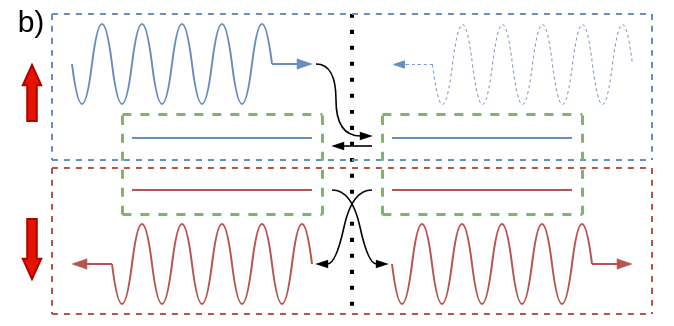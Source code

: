 <mxfile version="16.5.1" type="device"><diagram id="o5qHnMyBrEvPASki8_gP" name="Page-1"><mxGraphModel dx="341" dy="244" grid="1" gridSize="10" guides="1" tooltips="1" connect="1" arrows="1" fold="1" page="1" pageScale="1" pageWidth="827" pageHeight="1169" math="0" shadow="0"><root><mxCell id="0"/><mxCell id="1" parent="0"/><mxCell id="FBaFaHoeMLmWe-Ic7wrB-1" value="" style="swimlane;startSize=0;collapsible=0;strokeColor=none;allowArrows=0;connectable=0;strokeWidth=1;fillColor=none;" vertex="1" parent="1"><mxGeometry x="40" y="480" width="330" height="160" as="geometry"/></mxCell><mxCell id="FBaFaHoeMLmWe-Ic7wrB-10" value="" style="endArrow=none;dashed=1;html=1;dashPattern=1 3;strokeWidth=2;fontSize=15;curved=1;startSize=5;endSize=5;targetPerimeterSpacing=0;sourcePerimeterSpacing=0;" edge="1" parent="FBaFaHoeMLmWe-Ic7wrB-1"><mxGeometry width="50" height="50" relative="1" as="geometry"><mxPoint x="170" y="5" as="sourcePoint"/><mxPoint x="170" y="155" as="targetPoint"/></mxGeometry></mxCell><mxCell id="FBaFaHoeMLmWe-Ic7wrB-49" value="" style="rounded=0;whiteSpace=wrap;html=1;strokeColor=none;fillColor=default;" vertex="1" parent="FBaFaHoeMLmWe-Ic7wrB-1"><mxGeometry x="167" y="100" width="6" height="4" as="geometry"/></mxCell><mxCell id="FBaFaHoeMLmWe-Ic7wrB-40" value="" style="endArrow=none;html=1;fontSize=15;strokeWidth=1;curved=1;fillColor=#f8cecc;strokeColor=#b85450;" edge="1" parent="FBaFaHoeMLmWe-Ic7wrB-1"><mxGeometry width="50" height="50" relative="1" as="geometry"><mxPoint x="60" y="93.0" as="sourcePoint"/><mxPoint x="150" y="93.0" as="targetPoint"/></mxGeometry></mxCell><mxCell id="FBaFaHoeMLmWe-Ic7wrB-2" value="" style="endArrow=none;html=1;curved=1;fillColor=#f8cecc;strokeColor=#b85450;" edge="1" parent="FBaFaHoeMLmWe-Ic7wrB-1"><mxGeometry width="50" height="50" relative="1" as="geometry"><mxPoint x="190" y="130" as="sourcePoint"/><mxPoint x="290" y="130" as="targetPoint"/><Array as="points"><mxPoint x="195" y="170"/><mxPoint x="205" y="90"/><mxPoint x="215" y="170"/><mxPoint x="225" y="90"/><mxPoint x="235" y="170"/><mxPoint x="245" y="90"/><mxPoint x="255" y="170"/><mxPoint x="265" y="90"/><mxPoint x="275" y="170"/><mxPoint x="285" y="90"/></Array></mxGeometry></mxCell><mxCell id="FBaFaHoeMLmWe-Ic7wrB-3" value="" style="endArrow=blockThin;html=1;curved=1;endFill=1;endSize=5;startSize=2;fillColor=#f8cecc;strokeColor=#b85450;" edge="1" parent="FBaFaHoeMLmWe-Ic7wrB-1"><mxGeometry width="50" height="50" relative="1" as="geometry"><mxPoint x="290" y="130" as="sourcePoint"/><mxPoint x="310" y="130" as="targetPoint"/></mxGeometry></mxCell><mxCell id="FBaFaHoeMLmWe-Ic7wrB-4" value="" style="endArrow=none;html=1;curved=1;fillColor=#dae8fc;strokeColor=#6c8ebf;" edge="1" parent="FBaFaHoeMLmWe-Ic7wrB-1"><mxGeometry width="50" height="50" relative="1" as="geometry"><mxPoint x="30" y="30" as="sourcePoint"/><mxPoint x="130" y="30" as="targetPoint"/><Array as="points"><mxPoint x="35" y="70"/><mxPoint x="45" y="-10"/><mxPoint x="55" y="70"/><mxPoint x="65" y="-10"/><mxPoint x="75" y="70"/><mxPoint x="85" y="-10"/><mxPoint x="95" y="70"/><mxPoint x="105" y="-10"/><mxPoint x="115" y="70"/><mxPoint x="125" y="-10"/></Array></mxGeometry></mxCell><mxCell id="FBaFaHoeMLmWe-Ic7wrB-5" value="" style="endArrow=none;html=1;curved=1;fillColor=#f8cecc;strokeColor=#b85450;" edge="1" parent="FBaFaHoeMLmWe-Ic7wrB-1"><mxGeometry width="50" height="50" relative="1" as="geometry"><mxPoint x="50" y="130" as="sourcePoint"/><mxPoint x="150" y="130" as="targetPoint"/><Array as="points"><mxPoint x="55" y="170"/><mxPoint x="65" y="90"/><mxPoint x="75" y="170"/><mxPoint x="85" y="90"/><mxPoint x="95" y="170"/><mxPoint x="105" y="90"/><mxPoint x="115" y="170"/><mxPoint x="125" y="90"/><mxPoint x="135" y="170"/><mxPoint x="145" y="90"/></Array></mxGeometry></mxCell><mxCell id="FBaFaHoeMLmWe-Ic7wrB-6" value="" style="endArrow=blockThin;html=1;curved=1;endFill=1;endSize=5;startSize=2;fillColor=#f8cecc;strokeColor=#b85450;" edge="1" parent="FBaFaHoeMLmWe-Ic7wrB-1"><mxGeometry width="50" height="50" relative="1" as="geometry"><mxPoint x="50" y="130" as="sourcePoint"/><mxPoint x="30" y="130" as="targetPoint"/></mxGeometry></mxCell><mxCell id="FBaFaHoeMLmWe-Ic7wrB-7" value="" style="endArrow=none;dashed=1;html=1;strokeWidth=1;fontSize=15;curved=1;fillColor=#f8cecc;strokeColor=#b85450;" edge="1" parent="FBaFaHoeMLmWe-Ic7wrB-1"><mxGeometry width="50" height="50" relative="1" as="geometry"><mxPoint x="20" y="82" as="sourcePoint"/><mxPoint x="320" y="82" as="targetPoint"/></mxGeometry></mxCell><mxCell id="FBaFaHoeMLmWe-Ic7wrB-8" value="" style="endArrow=none;dashed=1;html=1;strokeWidth=1;fontSize=15;curved=1;fillColor=#dae8fc;strokeColor=#6c8ebf;" edge="1" parent="FBaFaHoeMLmWe-Ic7wrB-1"><mxGeometry width="50" height="50" relative="1" as="geometry"><mxPoint x="20" y="78" as="sourcePoint"/><mxPoint x="320" y="78" as="targetPoint"/></mxGeometry></mxCell><mxCell id="FBaFaHoeMLmWe-Ic7wrB-9" value="" style="shape=flexArrow;endArrow=classic;html=1;rounded=0;width=4.762;endSize=3.062;endWidth=3.447;fillColor=#e51400;strokeColor=#B20000;" edge="1" parent="FBaFaHoeMLmWe-Ic7wrB-1"><mxGeometry width="50" height="50" relative="1" as="geometry"><mxPoint x="10" y="59" as="sourcePoint"/><mxPoint x="10" y="30" as="targetPoint"/><Array as="points"/></mxGeometry></mxCell><mxCell id="FBaFaHoeMLmWe-Ic7wrB-11" value="" style="shape=flexArrow;endArrow=classic;html=1;rounded=0;width=4.762;endSize=3.062;endWidth=3.447;fillColor=#e51400;strokeColor=#B20000;" edge="1" parent="FBaFaHoeMLmWe-Ic7wrB-1"><mxGeometry width="50" height="50" relative="1" as="geometry"><mxPoint x="10" y="107" as="sourcePoint"/><mxPoint x="10" y="138" as="targetPoint"/><Array as="points"/></mxGeometry></mxCell><mxCell id="FBaFaHoeMLmWe-Ic7wrB-12" value="" style="endArrow=none;dashed=1;html=1;strokeWidth=1;fontSize=15;curved=1;fillColor=#f8cecc;strokeColor=#b85450;" edge="1" parent="FBaFaHoeMLmWe-Ic7wrB-1"><mxGeometry width="50" height="50" relative="1" as="geometry"><mxPoint x="20" y="82" as="sourcePoint"/><mxPoint x="20" y="155" as="targetPoint"/></mxGeometry></mxCell><mxCell id="FBaFaHoeMLmWe-Ic7wrB-13" value="" style="endArrow=none;dashed=1;html=1;strokeWidth=1;fontSize=15;curved=1;fillColor=#f8cecc;strokeColor=#b85450;" edge="1" parent="FBaFaHoeMLmWe-Ic7wrB-1"><mxGeometry width="50" height="50" relative="1" as="geometry"><mxPoint x="320" y="82" as="sourcePoint"/><mxPoint x="320" y="155" as="targetPoint"/></mxGeometry></mxCell><mxCell id="FBaFaHoeMLmWe-Ic7wrB-14" value="" style="endArrow=none;dashed=1;html=1;strokeWidth=1;fontSize=15;curved=1;fillColor=#dae8fc;strokeColor=#6c8ebf;" edge="1" parent="FBaFaHoeMLmWe-Ic7wrB-1"><mxGeometry width="50" height="50" relative="1" as="geometry"><mxPoint x="320" y="5" as="sourcePoint"/><mxPoint x="320" y="78" as="targetPoint"/></mxGeometry></mxCell><mxCell id="FBaFaHoeMLmWe-Ic7wrB-15" value="" style="endArrow=blockThin;html=1;curved=1;endFill=1;endSize=5;startSize=2;fillColor=#dae8fc;strokeColor=#6c8ebf;" edge="1" parent="FBaFaHoeMLmWe-Ic7wrB-1"><mxGeometry width="50" height="50" relative="1" as="geometry"><mxPoint x="130" y="30" as="sourcePoint"/><mxPoint x="150" y="30" as="targetPoint"/></mxGeometry></mxCell><mxCell id="FBaFaHoeMLmWe-Ic7wrB-16" value="" style="endArrow=none;html=1;fontSize=15;strokeWidth=1;curved=1;strokeColor=#6c8ebf;" edge="1" parent="FBaFaHoeMLmWe-Ic7wrB-1"><mxGeometry width="50" height="50" relative="1" as="geometry"><mxPoint x="190" y="67" as="sourcePoint"/><mxPoint x="280" y="67" as="targetPoint"/></mxGeometry></mxCell><mxCell id="FBaFaHoeMLmWe-Ic7wrB-17" value="" style="endArrow=none;html=1;fontSize=15;strokeWidth=1;curved=1;fillColor=#f8cecc;strokeColor=#b85450;" edge="1" parent="FBaFaHoeMLmWe-Ic7wrB-1"><mxGeometry width="50" height="50" relative="1" as="geometry"><mxPoint x="190" y="93" as="sourcePoint"/><mxPoint x="280" y="93" as="targetPoint"/></mxGeometry></mxCell><mxCell id="FBaFaHoeMLmWe-Ic7wrB-20" value="" style="group" vertex="1" connectable="0" parent="FBaFaHoeMLmWe-Ic7wrB-1"><mxGeometry x="185" y="55" width="100" height="50" as="geometry"/></mxCell><mxCell id="FBaFaHoeMLmWe-Ic7wrB-21" value="" style="endArrow=none;dashed=1;html=1;strokeWidth=1.5;fontSize=15;curved=1;fillColor=#d5e8d4;strokeColor=#82b366;targetPerimeterSpacing=0;sourcePerimeterSpacing=0;endSize=6;startSize=5;" edge="1" parent="FBaFaHoeMLmWe-Ic7wrB-20"><mxGeometry width="50" height="50" relative="1" as="geometry"><mxPoint x="100" y="50" as="sourcePoint"/><mxPoint x="100" as="targetPoint"/></mxGeometry></mxCell><mxCell id="FBaFaHoeMLmWe-Ic7wrB-22" value="" style="endArrow=none;dashed=1;html=1;strokeWidth=1.5;fontSize=15;curved=1;fillColor=#d5e8d4;strokeColor=#82b366;targetPerimeterSpacing=0;sourcePerimeterSpacing=0;endSize=6;startSize=5;" edge="1" parent="FBaFaHoeMLmWe-Ic7wrB-20"><mxGeometry width="50" height="50" relative="1" as="geometry"><mxPoint y="50" as="sourcePoint"/><mxPoint as="targetPoint"/></mxGeometry></mxCell><mxCell id="FBaFaHoeMLmWe-Ic7wrB-23" value="" style="endArrow=none;dashed=1;html=1;strokeWidth=1.5;fontSize=15;curved=1;fillColor=#d5e8d4;strokeColor=#82b366;targetPerimeterSpacing=0;sourcePerimeterSpacing=0;endSize=6;startSize=5;" edge="1" parent="FBaFaHoeMLmWe-Ic7wrB-20"><mxGeometry width="50" height="50" relative="1" as="geometry"><mxPoint as="sourcePoint"/><mxPoint x="100" as="targetPoint"/></mxGeometry></mxCell><mxCell id="FBaFaHoeMLmWe-Ic7wrB-24" value="" style="endArrow=none;dashed=1;html=1;strokeWidth=1.5;fontSize=15;curved=1;fillColor=#d5e8d4;strokeColor=#82b366;targetPerimeterSpacing=0;sourcePerimeterSpacing=0;endSize=6;startSize=5;" edge="1" parent="FBaFaHoeMLmWe-Ic7wrB-20"><mxGeometry width="50" height="50" relative="1" as="geometry"><mxPoint y="50" as="sourcePoint"/><mxPoint x="100" y="50" as="targetPoint"/></mxGeometry></mxCell><mxCell id="FBaFaHoeMLmWe-Ic7wrB-30" value="" style="endArrow=none;html=1;curved=1;fillColor=#dae8fc;strokeColor=#6c8ebf;dashed=1;strokeWidth=0.5;" edge="1" parent="FBaFaHoeMLmWe-Ic7wrB-1"><mxGeometry width="50" height="50" relative="1" as="geometry"><mxPoint x="210" y="30" as="sourcePoint"/><mxPoint x="310" y="30" as="targetPoint"/><Array as="points"><mxPoint x="215" y="70"/><mxPoint x="225" y="-10"/><mxPoint x="235" y="70"/><mxPoint x="245" y="-10"/><mxPoint x="255" y="70"/><mxPoint x="265" y="-10"/><mxPoint x="275" y="70"/><mxPoint x="285" y="-10"/><mxPoint x="295" y="70"/><mxPoint x="305" y="-10"/></Array></mxGeometry></mxCell><mxCell id="FBaFaHoeMLmWe-Ic7wrB-32" value="" style="endArrow=none;dashed=1;html=1;strokeWidth=1;fontSize=15;curved=1;fillColor=#dae8fc;strokeColor=#6c8ebf;" edge="1" parent="FBaFaHoeMLmWe-Ic7wrB-1"><mxGeometry width="50" height="50" relative="1" as="geometry"><mxPoint x="20.0" y="5" as="sourcePoint"/><mxPoint x="320" y="5" as="targetPoint"/></mxGeometry></mxCell><mxCell id="FBaFaHoeMLmWe-Ic7wrB-33" value="" style="endArrow=none;dashed=1;html=1;strokeWidth=1;fontSize=15;curved=1;fillColor=#f8cecc;strokeColor=#b85450;" edge="1" parent="FBaFaHoeMLmWe-Ic7wrB-1"><mxGeometry width="50" height="50" relative="1" as="geometry"><mxPoint x="20.0" y="155" as="sourcePoint"/><mxPoint x="320" y="155" as="targetPoint"/></mxGeometry></mxCell><mxCell id="FBaFaHoeMLmWe-Ic7wrB-34" value="&lt;font style=&quot;font-size: 15px&quot;&gt;b)&lt;/font&gt;" style="text;html=1;align=center;verticalAlign=middle;resizable=0;points=[];autosize=1;strokeColor=none;fillColor=none;" vertex="1" parent="FBaFaHoeMLmWe-Ic7wrB-1"><mxGeometry x="-6" y="-2" width="30" height="20" as="geometry"/></mxCell><mxCell id="FBaFaHoeMLmWe-Ic7wrB-39" value="" style="endArrow=none;html=1;fontSize=15;strokeWidth=1;curved=1;strokeColor=#6c8ebf;" edge="1" parent="FBaFaHoeMLmWe-Ic7wrB-1"><mxGeometry width="50" height="50" relative="1" as="geometry"><mxPoint x="60" y="67" as="sourcePoint"/><mxPoint x="150" y="67" as="targetPoint"/></mxGeometry></mxCell><mxCell id="FBaFaHoeMLmWe-Ic7wrB-41" value="" style="group" vertex="1" connectable="0" parent="FBaFaHoeMLmWe-Ic7wrB-1"><mxGeometry x="55" y="55" width="100" height="50" as="geometry"/></mxCell><mxCell id="FBaFaHoeMLmWe-Ic7wrB-42" value="" style="endArrow=none;dashed=1;html=1;strokeWidth=1.5;fontSize=15;curved=1;fillColor=#d5e8d4;strokeColor=#82b366;targetPerimeterSpacing=0;sourcePerimeterSpacing=0;endSize=6;startSize=5;" edge="1" parent="FBaFaHoeMLmWe-Ic7wrB-41"><mxGeometry width="50" height="50" relative="1" as="geometry"><mxPoint x="100" y="50" as="sourcePoint"/><mxPoint x="100" as="targetPoint"/></mxGeometry></mxCell><mxCell id="FBaFaHoeMLmWe-Ic7wrB-43" value="" style="endArrow=none;dashed=1;html=1;strokeWidth=1.5;fontSize=15;curved=1;fillColor=#d5e8d4;strokeColor=#82b366;targetPerimeterSpacing=0;sourcePerimeterSpacing=0;endSize=6;startSize=5;" edge="1" parent="FBaFaHoeMLmWe-Ic7wrB-41"><mxGeometry width="50" height="50" relative="1" as="geometry"><mxPoint y="50" as="sourcePoint"/><mxPoint as="targetPoint"/></mxGeometry></mxCell><mxCell id="FBaFaHoeMLmWe-Ic7wrB-44" value="" style="endArrow=none;dashed=1;html=1;strokeWidth=1.5;fontSize=15;curved=1;fillColor=#d5e8d4;strokeColor=#82b366;targetPerimeterSpacing=0;sourcePerimeterSpacing=0;endSize=6;startSize=5;" edge="1" parent="FBaFaHoeMLmWe-Ic7wrB-41"><mxGeometry width="50" height="50" relative="1" as="geometry"><mxPoint as="sourcePoint"/><mxPoint x="100" as="targetPoint"/></mxGeometry></mxCell><mxCell id="FBaFaHoeMLmWe-Ic7wrB-45" value="" style="endArrow=none;dashed=1;html=1;strokeWidth=1.5;fontSize=15;curved=1;fillColor=#d5e8d4;strokeColor=#82b366;targetPerimeterSpacing=0;sourcePerimeterSpacing=0;endSize=6;startSize=5;" edge="1" parent="FBaFaHoeMLmWe-Ic7wrB-41"><mxGeometry width="50" height="50" relative="1" as="geometry"><mxPoint y="50" as="sourcePoint"/><mxPoint x="100" y="50" as="targetPoint"/></mxGeometry></mxCell><mxCell id="FBaFaHoeMLmWe-Ic7wrB-46" value="" style="endArrow=blockThin;html=1;fontSize=15;startSize=5;endSize=4;sourcePerimeterSpacing=0;targetPerimeterSpacing=0;strokeWidth=0.8;curved=1;endFill=1;" edge="1" parent="FBaFaHoeMLmWe-Ic7wrB-1"><mxGeometry width="50" height="50" relative="1" as="geometry"><mxPoint x="180" y="71" as="sourcePoint"/><mxPoint x="160" y="71" as="targetPoint"/><Array as="points"/></mxGeometry></mxCell><mxCell id="FBaFaHoeMLmWe-Ic7wrB-35" value="" style="endArrow=none;dashed=1;html=1;strokeWidth=1;fontSize=15;curved=1;fillColor=#dae8fc;strokeColor=#6c8ebf;" edge="1" parent="1"><mxGeometry width="50" height="50" relative="1" as="geometry"><mxPoint x="60.0" y="485" as="sourcePoint"/><mxPoint x="60.0" y="558" as="targetPoint"/></mxGeometry></mxCell><mxCell id="FBaFaHoeMLmWe-Ic7wrB-36" value="" style="endArrow=blockThin;html=1;fontSize=15;startSize=5;endSize=4;sourcePerimeterSpacing=0;targetPerimeterSpacing=0;strokeWidth=0.8;curved=1;endFill=1;" edge="1" parent="1"><mxGeometry width="50" height="50" relative="1" as="geometry"><mxPoint x="192" y="510" as="sourcePoint"/><mxPoint x="220" y="546.0" as="targetPoint"/><Array as="points"><mxPoint x="202" y="510"/><mxPoint x="202" y="546"/></Array></mxGeometry></mxCell><mxCell id="FBaFaHoeMLmWe-Ic7wrB-37" value="" style="endArrow=blockThin;html=1;fontSize=15;startSize=5;endSize=4;sourcePerimeterSpacing=0;targetPerimeterSpacing=0;strokeWidth=0.8;curved=1;endFill=1;" edge="1" parent="1"><mxGeometry width="50" height="50" relative="1" as="geometry"><mxPoint x="220" y="573" as="sourcePoint"/><mxPoint x="192" y="610.0" as="targetPoint"/><Array as="points"><mxPoint x="210" y="573"/><mxPoint x="202" y="610"/></Array></mxGeometry></mxCell><mxCell id="FBaFaHoeMLmWe-Ic7wrB-47" value="" style="endArrow=blockThin;html=1;fontSize=15;startSize=5;endSize=4;sourcePerimeterSpacing=0;targetPerimeterSpacing=0;strokeWidth=0.8;curved=1;endFill=1;" edge="1" parent="1"><mxGeometry width="50" height="50" relative="1" as="geometry"><mxPoint x="200" y="573" as="sourcePoint"/><mxPoint x="228" y="610" as="targetPoint"/><Array as="points"><mxPoint x="210" y="573"/><mxPoint x="218" y="610"/></Array></mxGeometry></mxCell><mxCell id="FBaFaHoeMLmWe-Ic7wrB-31" value="" style="endArrow=blockThin;html=1;curved=1;endFill=1;endSize=5;startSize=2;fillColor=#dae8fc;strokeColor=#6c8ebf;dashed=1;strokeWidth=0.5;" edge="1" parent="1"><mxGeometry width="50" height="50" relative="1" as="geometry"><mxPoint x="250" y="510" as="sourcePoint"/><mxPoint x="230" y="510" as="targetPoint"/></mxGeometry></mxCell></root></mxGraphModel></diagram></mxfile>